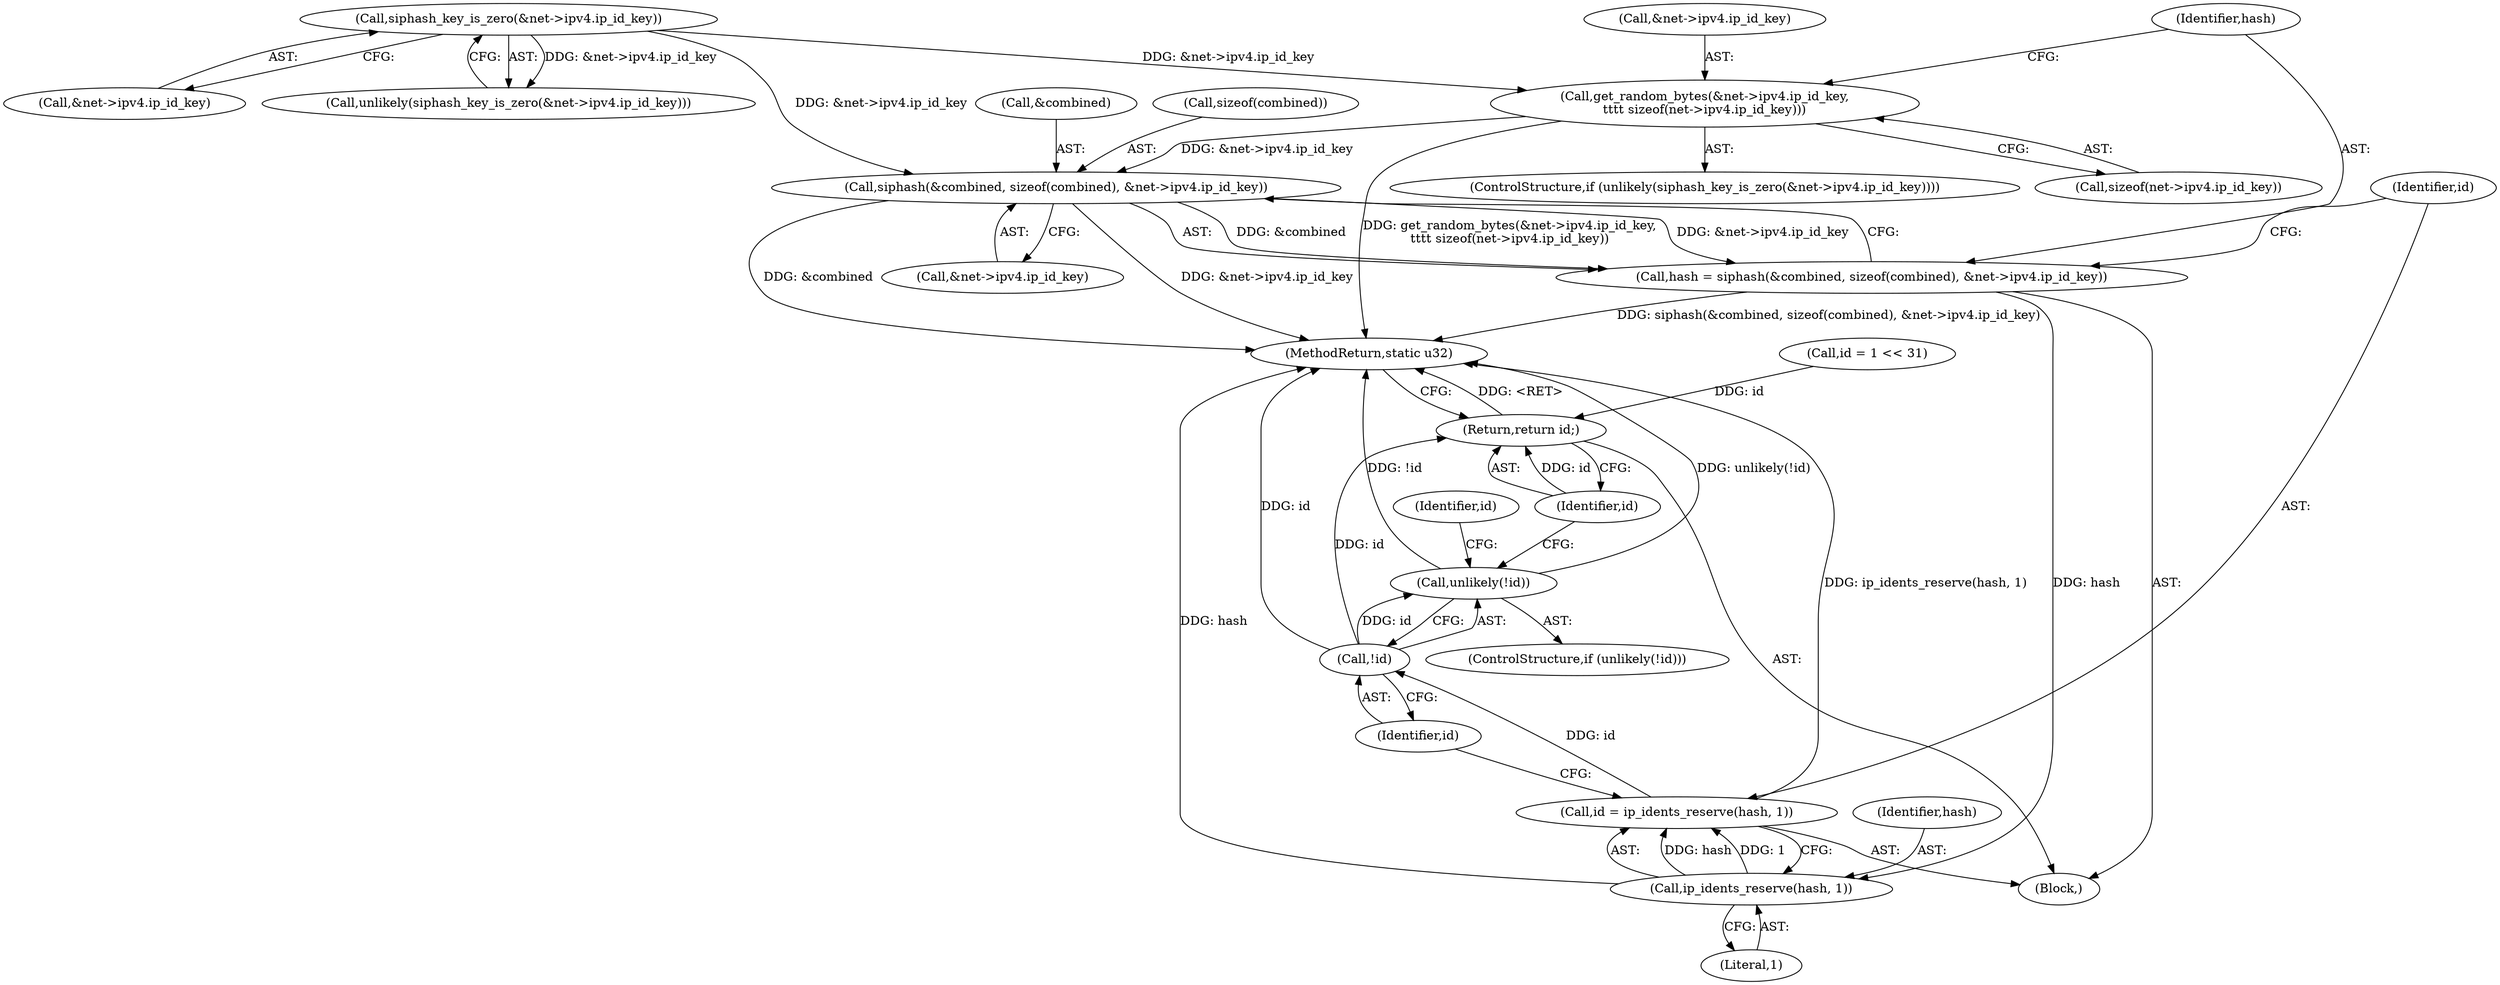 digraph "0_linux_df453700e8d81b1bdafdf684365ee2b9431fb702_0@pointer" {
"1000135" [label="(Call,siphash(&combined, sizeof(combined), &net->ipv4.ip_id_key))"];
"1000113" [label="(Call,siphash_key_is_zero(&net->ipv4.ip_id_key))"];
"1000120" [label="(Call,get_random_bytes(&net->ipv4.ip_id_key,\n\t\t\t\t sizeof(net->ipv4.ip_id_key)))"];
"1000133" [label="(Call,hash = siphash(&combined, sizeof(combined), &net->ipv4.ip_id_key))"];
"1000148" [label="(Call,ip_idents_reserve(hash, 1))"];
"1000146" [label="(Call,id = ip_idents_reserve(hash, 1))"];
"1000153" [label="(Call,!id)"];
"1000152" [label="(Call,unlikely(!id))"];
"1000160" [label="(Return,return id;)"];
"1000149" [label="(Identifier,hash)"];
"1000111" [label="(ControlStructure,if (unlikely(siphash_key_is_zero(&net->ipv4.ip_id_key))))"];
"1000113" [label="(Call,siphash_key_is_zero(&net->ipv4.ip_id_key))"];
"1000161" [label="(Identifier,id)"];
"1000114" [label="(Call,&net->ipv4.ip_id_key)"];
"1000160" [label="(Return,return id;)"];
"1000106" [label="(Block,)"];
"1000162" [label="(MethodReturn,static u32)"];
"1000120" [label="(Call,get_random_bytes(&net->ipv4.ip_id_key,\n\t\t\t\t sizeof(net->ipv4.ip_id_key)))"];
"1000156" [label="(Identifier,id)"];
"1000134" [label="(Identifier,hash)"];
"1000140" [label="(Call,&net->ipv4.ip_id_key)"];
"1000155" [label="(Call,id = 1 << 31)"];
"1000153" [label="(Call,!id)"];
"1000147" [label="(Identifier,id)"];
"1000150" [label="(Literal,1)"];
"1000135" [label="(Call,siphash(&combined, sizeof(combined), &net->ipv4.ip_id_key))"];
"1000136" [label="(Call,&combined)"];
"1000133" [label="(Call,hash = siphash(&combined, sizeof(combined), &net->ipv4.ip_id_key))"];
"1000152" [label="(Call,unlikely(!id))"];
"1000138" [label="(Call,sizeof(combined))"];
"1000127" [label="(Call,sizeof(net->ipv4.ip_id_key))"];
"1000112" [label="(Call,unlikely(siphash_key_is_zero(&net->ipv4.ip_id_key)))"];
"1000121" [label="(Call,&net->ipv4.ip_id_key)"];
"1000146" [label="(Call,id = ip_idents_reserve(hash, 1))"];
"1000148" [label="(Call,ip_idents_reserve(hash, 1))"];
"1000154" [label="(Identifier,id)"];
"1000151" [label="(ControlStructure,if (unlikely(!id)))"];
"1000135" -> "1000133"  [label="AST: "];
"1000135" -> "1000140"  [label="CFG: "];
"1000136" -> "1000135"  [label="AST: "];
"1000138" -> "1000135"  [label="AST: "];
"1000140" -> "1000135"  [label="AST: "];
"1000133" -> "1000135"  [label="CFG: "];
"1000135" -> "1000162"  [label="DDG: &combined"];
"1000135" -> "1000162"  [label="DDG: &net->ipv4.ip_id_key"];
"1000135" -> "1000133"  [label="DDG: &combined"];
"1000135" -> "1000133"  [label="DDG: &net->ipv4.ip_id_key"];
"1000113" -> "1000135"  [label="DDG: &net->ipv4.ip_id_key"];
"1000120" -> "1000135"  [label="DDG: &net->ipv4.ip_id_key"];
"1000113" -> "1000112"  [label="AST: "];
"1000113" -> "1000114"  [label="CFG: "];
"1000114" -> "1000113"  [label="AST: "];
"1000112" -> "1000113"  [label="CFG: "];
"1000113" -> "1000112"  [label="DDG: &net->ipv4.ip_id_key"];
"1000113" -> "1000120"  [label="DDG: &net->ipv4.ip_id_key"];
"1000120" -> "1000111"  [label="AST: "];
"1000120" -> "1000127"  [label="CFG: "];
"1000121" -> "1000120"  [label="AST: "];
"1000127" -> "1000120"  [label="AST: "];
"1000134" -> "1000120"  [label="CFG: "];
"1000120" -> "1000162"  [label="DDG: get_random_bytes(&net->ipv4.ip_id_key,\n\t\t\t\t sizeof(net->ipv4.ip_id_key))"];
"1000133" -> "1000106"  [label="AST: "];
"1000134" -> "1000133"  [label="AST: "];
"1000147" -> "1000133"  [label="CFG: "];
"1000133" -> "1000162"  [label="DDG: siphash(&combined, sizeof(combined), &net->ipv4.ip_id_key)"];
"1000133" -> "1000148"  [label="DDG: hash"];
"1000148" -> "1000146"  [label="AST: "];
"1000148" -> "1000150"  [label="CFG: "];
"1000149" -> "1000148"  [label="AST: "];
"1000150" -> "1000148"  [label="AST: "];
"1000146" -> "1000148"  [label="CFG: "];
"1000148" -> "1000162"  [label="DDG: hash"];
"1000148" -> "1000146"  [label="DDG: hash"];
"1000148" -> "1000146"  [label="DDG: 1"];
"1000146" -> "1000106"  [label="AST: "];
"1000147" -> "1000146"  [label="AST: "];
"1000154" -> "1000146"  [label="CFG: "];
"1000146" -> "1000162"  [label="DDG: ip_idents_reserve(hash, 1)"];
"1000146" -> "1000153"  [label="DDG: id"];
"1000153" -> "1000152"  [label="AST: "];
"1000153" -> "1000154"  [label="CFG: "];
"1000154" -> "1000153"  [label="AST: "];
"1000152" -> "1000153"  [label="CFG: "];
"1000153" -> "1000162"  [label="DDG: id"];
"1000153" -> "1000152"  [label="DDG: id"];
"1000153" -> "1000160"  [label="DDG: id"];
"1000152" -> "1000151"  [label="AST: "];
"1000156" -> "1000152"  [label="CFG: "];
"1000161" -> "1000152"  [label="CFG: "];
"1000152" -> "1000162"  [label="DDG: unlikely(!id)"];
"1000152" -> "1000162"  [label="DDG: !id"];
"1000160" -> "1000106"  [label="AST: "];
"1000160" -> "1000161"  [label="CFG: "];
"1000161" -> "1000160"  [label="AST: "];
"1000162" -> "1000160"  [label="CFG: "];
"1000160" -> "1000162"  [label="DDG: <RET>"];
"1000161" -> "1000160"  [label="DDG: id"];
"1000155" -> "1000160"  [label="DDG: id"];
}
